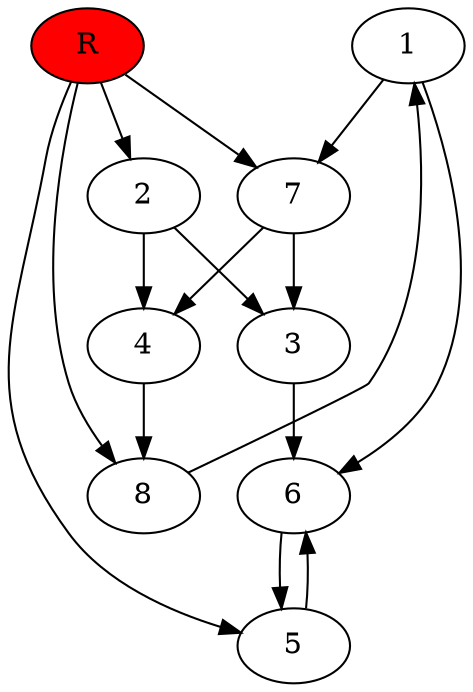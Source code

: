 digraph prb13338 {
	1
	2
	3
	4
	5
	6
	7
	8
	R [fillcolor="#ff0000" style=filled]
	1 -> 6
	1 -> 7
	2 -> 3
	2 -> 4
	3 -> 6
	4 -> 8
	5 -> 6
	6 -> 5
	7 -> 3
	7 -> 4
	8 -> 1
	R -> 2
	R -> 5
	R -> 7
	R -> 8
}
